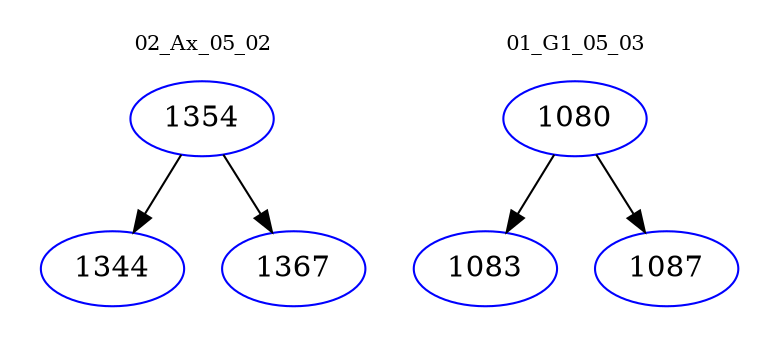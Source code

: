 digraph{
subgraph cluster_0 {
color = white
label = "02_Ax_05_02";
fontsize=10;
T0_1354 [label="1354", color="blue"]
T0_1354 -> T0_1344 [color="black"]
T0_1344 [label="1344", color="blue"]
T0_1354 -> T0_1367 [color="black"]
T0_1367 [label="1367", color="blue"]
}
subgraph cluster_1 {
color = white
label = "01_G1_05_03";
fontsize=10;
T1_1080 [label="1080", color="blue"]
T1_1080 -> T1_1083 [color="black"]
T1_1083 [label="1083", color="blue"]
T1_1080 -> T1_1087 [color="black"]
T1_1087 [label="1087", color="blue"]
}
}
